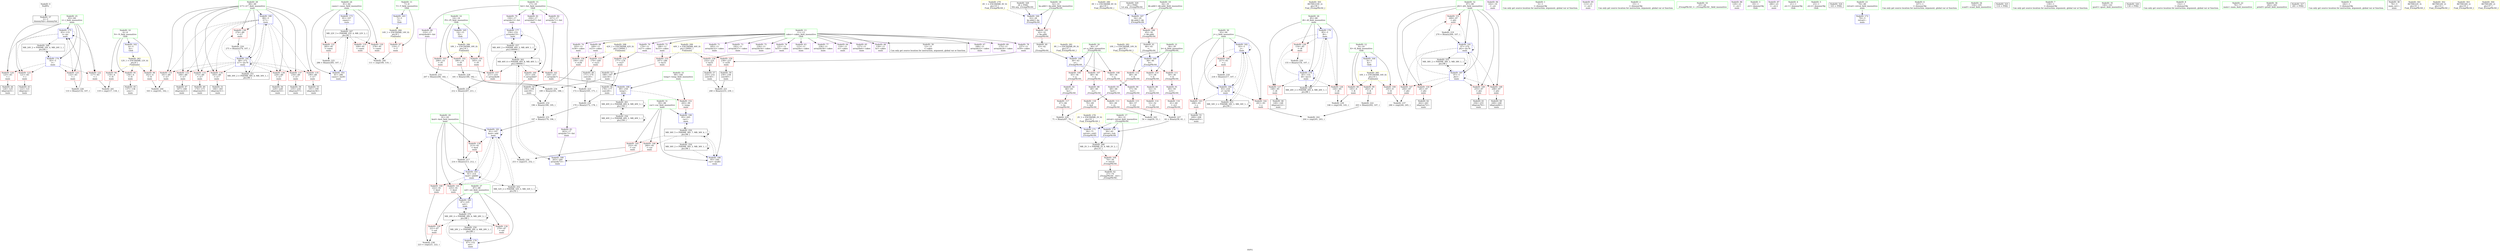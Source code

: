 digraph "SVFG" {
	label="SVFG";

	Node0x563de2355610 [shape=record,color=grey,label="{NodeID: 0\nNullPtr}"];
	Node0x563de2355610 -> Node0x563de2378dc0[style=solid];
	Node0x563de2382350 [shape=record,color=blue,label="{NodeID: 180\n89\<--5\ni17\<--\nmain\n}"];
	Node0x563de2382350 -> Node0x563de237fac0[style=dashed];
	Node0x563de2382350 -> Node0x563de237fb90[style=dashed];
	Node0x563de2382350 -> Node0x563de237fc60[style=dashed];
	Node0x563de2382350 -> Node0x563de237fd30[style=dashed];
	Node0x563de2382350 -> Node0x563de237fe00[style=dashed];
	Node0x563de2382350 -> Node0x563de237fed0[style=dashed];
	Node0x563de2382350 -> Node0x563de237ffa0[style=dashed];
	Node0x563de2382350 -> Node0x563de2380070[style=dashed];
	Node0x563de2382350 -> Node0x563de237ce30[style=dashed];
	Node0x563de2382350 -> Node0x563de2393690[style=dashed];
	Node0x563de23797e0 [shape=record,color=red,label="{NodeID: 97\n110\<--7\n\<--T\nmain\n}"];
	Node0x563de23797e0 -> Node0x563de23876b0[style=solid];
	Node0x563de23781a0 [shape=record,color=green,label="{NodeID: 14\n14\<--16\nPI\<--PI_field_insensitive\nGlob }"];
	Node0x563de23781a0 -> Node0x563de2379b20[style=solid];
	Node0x563de23781a0 -> Node0x563de2379bf0[style=solid];
	Node0x563de23781a0 -> Node0x563de2379cc0[style=solid];
	Node0x563de23781a0 -> Node0x563de23816f0[style=solid];
	Node0x563de237a340 [shape=record,color=red,label="{NodeID: 111\n59\<--38\n\<--b\n_Z3cmpPKvS0_\n}"];
	Node0x563de237a340 -> Node0x563de237ca20[style=solid];
	Node0x563de2378780 [shape=record,color=green,label="{NodeID: 28\n89\<--90\ni17\<--i17_field_insensitive\nmain\n}"];
	Node0x563de2378780 -> Node0x563de237fac0[style=solid];
	Node0x563de2378780 -> Node0x563de237fb90[style=solid];
	Node0x563de2378780 -> Node0x563de237fc60[style=solid];
	Node0x563de2378780 -> Node0x563de237fd30[style=solid];
	Node0x563de2378780 -> Node0x563de237fe00[style=solid];
	Node0x563de2378780 -> Node0x563de237fed0[style=solid];
	Node0x563de2378780 -> Node0x563de237ffa0[style=solid];
	Node0x563de2378780 -> Node0x563de2380070[style=solid];
	Node0x563de2378780 -> Node0x563de2382350[style=solid];
	Node0x563de2378780 -> Node0x563de237ce30[style=solid];
	Node0x563de237f5e0 [shape=record,color=red,label="{NodeID: 125\n132\<--83\n\<--i\nmain\n}"];
	Node0x563de237f5e0 -> Node0x563de23861b0[style=solid];
	Node0x563de2379230 [shape=record,color=black,label="{NodeID: 42\n27\<--74\n_Z3cmpPKvS0__ret\<--\n_Z3cmpPKvS0_\n}"];
	Node0x563de239ede0 [shape=record,color=yellow,style=double,label="{NodeID: 305\nRETMU(10V_2)\npts\{39 \}\nFun[_Z3cmpPKvS0_]}"];
	Node0x563de2385bb0 [shape=record,color=grey,label="{NodeID: 222\n203 = Binary(202, 107, )\n}"];
	Node0x563de2385bb0 -> Node0x563de237e000[style=solid];
	Node0x563de2380140 [shape=record,color=red,label="{NodeID: 139\n213\<--91\n\<--ksol\nmain\n}"];
	Node0x563de2380140 -> Node0x563de2385430[style=solid];
	Node0x563de237adb0 [shape=record,color=black,label="{NodeID: 56\n229\<--228\nidxprom53\<--\nmain\n}"];
	Node0x563de23870b0 [shape=record,color=grey,label="{NodeID: 236\n253 = cmp(251, 252, )\n}"];
	Node0x563de2380ca0 [shape=record,color=red,label="{NodeID: 153\n170\<--169\n\<--rs23\nmain\n}"];
	Node0x563de2380ca0 -> Node0x563de237a730[style=solid];
	Node0x563de237b910 [shape=record,color=purple,label="{NodeID: 70\n176\<--11\nrs27\<--cakes\nmain\n}"];
	Node0x563de237b910 -> Node0x563de2380d70[style=solid];
	Node0x563de2393190 [shape=record,color=black,label="{NodeID: 250\nMR_28V_2 = PHI(MR_28V_4, MR_28V_1, )\npts\{88 \}\n}"];
	Node0x563de2393190 -> Node0x563de2382280[style=dashed];
	Node0x563de23818c0 [shape=record,color=blue,label="{NodeID: 167\n34\<--29\nkb.addr\<--kb\n_Z3cmpPKvS0_\n}"];
	Node0x563de23818c0 -> Node0x563de2379f30[style=dashed];
	Node0x563de237c470 [shape=record,color=purple,label="{NodeID: 84\n102\<--19\n\<--.str\nmain\n}"];
	Node0x563de2367360 [shape=record,color=green,label="{NodeID: 1\n5\<--1\n\<--dummyObj\nCan only get source location for instruction, argument, global var or function.}"];
	Node0x563de2382420 [shape=record,color=blue,label="{NodeID: 181\n91\<--197\nksol\<--add\nmain\n}"];
	Node0x563de2382420 -> Node0x563de2380140[style=dashed];
	Node0x563de2382420 -> Node0x563de2380210[style=dashed];
	Node0x563de2382420 -> Node0x563de23802e0[style=dashed];
	Node0x563de2382420 -> Node0x563de2382420[style=dashed];
	Node0x563de2382420 -> Node0x563de23825c0[style=dashed];
	Node0x563de2382420 -> Node0x563de2393b90[style=dashed];
	Node0x563de23798b0 [shape=record,color=red,label="{NodeID: 98\n145\<--9\n\<--K\nmain\n}"];
	Node0x563de23798b0 -> Node0x563de2387530[style=solid];
	Node0x563de2378230 [shape=record,color=green,label="{NodeID: 15\n17\<--18\nlist\<--list_field_insensitive\nGlob }"];
	Node0x563de2378230 -> Node0x563de237c060[style=solid];
	Node0x563de2378230 -> Node0x563de237c130[style=solid];
	Node0x563de2378230 -> Node0x563de237c200[style=solid];
	Node0x563de2378230 -> Node0x563de237c2d0[style=solid];
	Node0x563de2378230 -> Node0x563de237c3a0[style=solid];
	Node0x563de239c190 [shape=record,color=yellow,style=double,label="{NodeID: 278\n2V_1 = ENCHI(MR_2V_0)\npts\{31 \}\nFun[_Z3cmpPKvS0_]}"];
	Node0x563de239c190 -> Node0x563de2381b30[style=dashed];
	Node0x563de239c190 -> Node0x563de2381c00[style=dashed];
	Node0x563de237a410 [shape=record,color=red,label="{NodeID: 112\n68\<--38\n\<--b\n_Z3cmpPKvS0_\n}"];
	Node0x563de237a410 -> Node0x563de237cbc0[style=solid];
	Node0x563de2378810 [shape=record,color=green,label="{NodeID: 29\n91\<--92\nksol\<--ksol_field_insensitive\nmain\n}"];
	Node0x563de2378810 -> Node0x563de2380140[style=solid];
	Node0x563de2378810 -> Node0x563de2380210[style=solid];
	Node0x563de2378810 -> Node0x563de23802e0[style=solid];
	Node0x563de2378810 -> Node0x563de2382420[style=solid];
	Node0x563de2378810 -> Node0x563de23825c0[style=solid];
	Node0x563de237f6b0 [shape=record,color=red,label="{NodeID: 126\n144\<--85\n\<--i8\nmain\n}"];
	Node0x563de237f6b0 -> Node0x563de2387530[style=solid];
	Node0x563de2379300 [shape=record,color=black,label="{NodeID: 43\n122\<--121\nidxprom\<--\nmain\n}"];
	Node0x563de2385d30 [shape=record,color=grey,label="{NodeID: 223\n172 = Binary(165, 171, )\n}"];
	Node0x563de2385d30 -> Node0x563de23867b0[style=solid];
	Node0x563de2380210 [shape=record,color=red,label="{NodeID: 140\n222\<--91\n\<--ksol\nmain\n}"];
	Node0x563de2380210 -> Node0x563de23873b0[style=solid];
	Node0x563de237ae80 [shape=record,color=black,label="{NodeID: 57\n233\<--232\nconv56\<--\nmain\n}"];
	Node0x563de237ae80 -> Node0x563de2385a30[style=solid];
	Node0x563de2387230 [shape=record,color=grey,label="{NodeID: 237\n246 = cmp(244, 245, )\n}"];
	Node0x563de2380d70 [shape=record,color=red,label="{NodeID: 154\n177\<--176\n\<--rs27\nmain\n}"];
	Node0x563de2380d70 -> Node0x563de237a8d0[style=solid];
	Node0x563de237b9e0 [shape=record,color=purple,label="{NodeID: 71\n185\<--11\narrayidx32\<--cakes\nmain\n}"];
	Node0x563de2393690 [shape=record,color=black,label="{NodeID: 251\nMR_30V_2 = PHI(MR_30V_4, MR_30V_1, )\npts\{90 \}\n}"];
	Node0x563de2393690 -> Node0x563de2382350[style=dashed];
	Node0x563de2381990 [shape=record,color=blue,label="{NodeID: 168\n36\<--43\na\<--\n_Z3cmpPKvS0_\n}"];
	Node0x563de2381990 -> Node0x563de237a000[style=dashed];
	Node0x563de2381990 -> Node0x563de237a0d0[style=dashed];
	Node0x563de2381990 -> Node0x563de237a1a0[style=dashed];
	Node0x563de237c540 [shape=record,color=purple,label="{NodeID: 85\n113\<--21\n\<--.str.1\nmain\n}"];
	Node0x563de2368f10 [shape=record,color=green,label="{NodeID: 2\n15\<--1\n\<--dummyObj\nCan only get source location for instruction, argument, global var or function.}"];
	Node0x563de23824f0 [shape=record,color=blue,label="{NodeID: 182\n93\<--5\nj\<--\nmain\n}"];
	Node0x563de23824f0 -> Node0x563de23803b0[style=dashed];
	Node0x563de23824f0 -> Node0x563de2380480[style=dashed];
	Node0x563de23824f0 -> Node0x563de2380550[style=dashed];
	Node0x563de23824f0 -> Node0x563de23824f0[style=dashed];
	Node0x563de23824f0 -> Node0x563de2382690[style=dashed];
	Node0x563de23824f0 -> Node0x563de2394090[style=dashed];
	Node0x563de2379980 [shape=record,color=red,label="{NodeID: 99\n202\<--9\n\<--K\nmain\n}"];
	Node0x563de2379980 -> Node0x563de2385bb0[style=solid];
	Node0x563de2378300 [shape=record,color=green,label="{NodeID: 16\n25\<--26\n_Z3cmpPKvS0_\<--_Z3cmpPKvS0__field_insensitive\n}"];
	Node0x563de239ccb0 [shape=record,color=yellow,style=double,label="{NodeID: 279\n4V_1 = ENCHI(MR_4V_0)\npts\{33 \}\nFun[_Z3cmpPKvS0_]}"];
	Node0x563de239ccb0 -> Node0x563de23817f0[style=dashed];
	Node0x563de237a4e0 [shape=record,color=red,label="{NodeID: 113\n50\<--49\n\<--rs\n_Z3cmpPKvS0_\n}"];
	Node0x563de237a4e0 -> Node0x563de237e180[style=solid];
	Node0x563de23788a0 [shape=record,color=green,label="{NodeID: 30\n93\<--94\nj\<--j_field_insensitive\nmain\n}"];
	Node0x563de23788a0 -> Node0x563de23803b0[style=solid];
	Node0x563de23788a0 -> Node0x563de2380480[style=solid];
	Node0x563de23788a0 -> Node0x563de2380550[style=solid];
	Node0x563de23788a0 -> Node0x563de23824f0[style=solid];
	Node0x563de23788a0 -> Node0x563de2382690[style=solid];
	Node0x563de237f780 [shape=record,color=red,label="{NodeID: 127\n148\<--85\n\<--i8\nmain\n}"];
	Node0x563de237f780 -> Node0x563de2379570[style=solid];
	Node0x563de23793d0 [shape=record,color=black,label="{NodeID: 44\n126\<--125\nidxprom5\<--\nmain\n}"];
	Node0x563de2385eb0 [shape=record,color=grey,label="{NodeID: 224\n275 = Binary(274, 107, )\n}"];
	Node0x563de2385eb0 -> Node0x563de237ce30[style=solid];
	Node0x563de23802e0 [shape=record,color=red,label="{NodeID: 141\n225\<--91\n\<--ksol\nmain\n}"];
	Node0x563de23802e0 -> Node0x563de2382760[style=solid];
	Node0x563de237af50 [shape=record,color=black,label="{NodeID: 58\n235\<--234\nidxprom57\<--\nmain\n}"];
	Node0x563de23873b0 [shape=record,color=grey,label="{NodeID: 238\n223 = cmp(221, 222, )\n}"];
	Node0x563de2380e40 [shape=record,color=red,label="{NodeID: 155\n187\<--186\n\<--hs33\nmain\n}"];
	Node0x563de2380e40 -> Node0x563de237aa70[style=solid];
	Node0x563de237bab0 [shape=record,color=purple,label="{NodeID: 72\n186\<--11\nhs33\<--cakes\nmain\n}"];
	Node0x563de237bab0 -> Node0x563de2380e40[style=solid];
	Node0x563de2393b90 [shape=record,color=black,label="{NodeID: 252\nMR_32V_2 = PHI(MR_32V_3, MR_32V_1, )\npts\{92 \}\n}"];
	Node0x563de2393b90 -> Node0x563de2382420[style=dashed];
	Node0x563de2393b90 -> Node0x563de2393b90[style=dashed];
	Node0x563de2381a60 [shape=record,color=blue,label="{NodeID: 169\n38\<--46\nb\<--\n_Z3cmpPKvS0_\n}"];
	Node0x563de2381a60 -> Node0x563de237a270[style=dashed];
	Node0x563de2381a60 -> Node0x563de237a340[style=dashed];
	Node0x563de2381a60 -> Node0x563de237a410[style=dashed];
	Node0x563de237c610 [shape=record,color=purple,label="{NodeID: 86\n129\<--21\n\<--.str.1\nmain\n}"];
	Node0x563de2355700 [shape=record,color=green,label="{NodeID: 3\n19\<--1\n.str\<--dummyObj\nGlob }"];
	Node0x563de2398590 [shape=record,color=black,label="{NodeID: 266\nMR_2V_3 = PHI(MR_2V_4, MR_2V_2, )\npts\{31 \}\n}"];
	Node0x563de2398590 -> Node0x563de2379d90[style=dashed];
	Node0x563de23825c0 [shape=record,color=blue,label="{NodeID: 183\n91\<--214\nksol\<--add48\nmain\n}"];
	Node0x563de23825c0 -> Node0x563de2380140[style=dashed];
	Node0x563de23825c0 -> Node0x563de2380210[style=dashed];
	Node0x563de23825c0 -> Node0x563de23802e0[style=dashed];
	Node0x563de23825c0 -> Node0x563de2382420[style=dashed];
	Node0x563de23825c0 -> Node0x563de23825c0[style=dashed];
	Node0x563de23825c0 -> Node0x563de2393b90[style=dashed];
	Node0x563de2379a50 [shape=record,color=red,label="{NodeID: 100\n245\<--9\n\<--K\nmain\n}"];
	Node0x563de2379a50 -> Node0x563de2387230[style=solid];
	Node0x563de2367480 [shape=record,color=green,label="{NodeID: 17\n30\<--31\nretval\<--retval_field_insensitive\n_Z3cmpPKvS0_\n}"];
	Node0x563de2367480 -> Node0x563de2379d90[style=solid];
	Node0x563de2367480 -> Node0x563de2381b30[style=solid];
	Node0x563de2367480 -> Node0x563de2381c00[style=solid];
	Node0x563de239cd90 [shape=record,color=yellow,style=double,label="{NodeID: 280\n6V_1 = ENCHI(MR_6V_0)\npts\{35 \}\nFun[_Z3cmpPKvS0_]}"];
	Node0x563de239cd90 -> Node0x563de23818c0[style=dashed];
	Node0x563de237a5b0 [shape=record,color=red,label="{NodeID: 114\n53\<--52\n\<--rs1\n_Z3cmpPKvS0_\n}"];
	Node0x563de237a5b0 -> Node0x563de237e180[style=solid];
	Node0x563de2378930 [shape=record,color=green,label="{NodeID: 31\n95\<--96\ncur\<--cur_field_insensitive\nmain\n}"];
	Node0x563de2378930 -> Node0x563de2380620[style=solid];
	Node0x563de2378930 -> Node0x563de23806f0[style=solid];
	Node0x563de2378930 -> Node0x563de2382830[style=solid];
	Node0x563de2378930 -> Node0x563de2382b70[style=solid];
	Node0x563de237f850 [shape=record,color=red,label="{NodeID: 128\n154\<--85\n\<--i8\nmain\n}"];
	Node0x563de237f850 -> Node0x563de23858b0[style=solid];
	Node0x563de23794a0 [shape=record,color=black,label="{NodeID: 45\n137\<--136\nconv\<--\nmain\n}"];
	Node0x563de2386030 [shape=record,color=grey,label="{NodeID: 225\n286 = Binary(285, 107, )\n}"];
	Node0x563de2386030 -> Node0x563de237cf00[style=solid];
	Node0x563de23803b0 [shape=record,color=red,label="{NodeID: 142\n201\<--93\n\<--j\nmain\n}"];
	Node0x563de23803b0 -> Node0x563de237e000[style=solid];
	Node0x563de237b020 [shape=record,color=black,label="{NodeID: 59\n239\<--238\nconv60\<--\nmain\n}"];
	Node0x563de237b020 -> Node0x563de2385a30[style=solid];
	Node0x563de2387530 [shape=record,color=grey,label="{NodeID: 239\n146 = cmp(144, 145, )\n}"];
	Node0x563de2380f10 [shape=record,color=red,label="{NodeID: 156\n194\<--193\n\<--rs38\nmain\n}"];
	Node0x563de2380f10 -> Node0x563de237ac10[style=solid];
	Node0x563de237bb80 [shape=record,color=purple,label="{NodeID: 73\n192\<--11\narrayidx37\<--cakes\nmain\n}"];
	Node0x563de2394090 [shape=record,color=black,label="{NodeID: 253\nMR_34V_2 = PHI(MR_34V_3, MR_34V_1, )\npts\{94 \}\n}"];
	Node0x563de2394090 -> Node0x563de23824f0[style=dashed];
	Node0x563de2394090 -> Node0x563de2394090[style=dashed];
	Node0x563de2381b30 [shape=record,color=blue,label="{NodeID: 170\n30\<--62\nretval\<--sub\n_Z3cmpPKvS0_\n}"];
	Node0x563de2381b30 -> Node0x563de2398590[style=dashed];
	Node0x563de237c6e0 [shape=record,color=purple,label="{NodeID: 87\n280\<--23\n\<--.str.2\nmain\n}"];
	Node0x563de2377e60 [shape=record,color=green,label="{NodeID: 4\n21\<--1\n.str.1\<--dummyObj\nGlob }"];
	Node0x563de2382690 [shape=record,color=blue,label="{NodeID: 184\n93\<--218\nj\<--inc50\nmain\n}"];
	Node0x563de2382690 -> Node0x563de23803b0[style=dashed];
	Node0x563de2382690 -> Node0x563de2380480[style=dashed];
	Node0x563de2382690 -> Node0x563de2380550[style=dashed];
	Node0x563de2382690 -> Node0x563de23824f0[style=dashed];
	Node0x563de2382690 -> Node0x563de2382690[style=dashed];
	Node0x563de2382690 -> Node0x563de2394090[style=dashed];
	Node0x563de2379b20 [shape=record,color=red,label="{NodeID: 101\n165\<--14\n\<--PI\nmain\n}"];
	Node0x563de2379b20 -> Node0x563de2385d30[style=solid];
	Node0x563de2367550 [shape=record,color=green,label="{NodeID: 18\n32\<--33\nka.addr\<--ka.addr_field_insensitive\n_Z3cmpPKvS0_\n}"];
	Node0x563de2367550 -> Node0x563de2379e60[style=solid];
	Node0x563de2367550 -> Node0x563de23817f0[style=solid];
	Node0x563de239ce70 [shape=record,color=yellow,style=double,label="{NodeID: 281\n8V_1 = ENCHI(MR_8V_0)\npts\{37 \}\nFun[_Z3cmpPKvS0_]}"];
	Node0x563de239ce70 -> Node0x563de2381990[style=dashed];
	Node0x563de237a680 [shape=record,color=red,label="{NodeID: 115\n58\<--57\n\<--rs2\n_Z3cmpPKvS0_\n}"];
	Node0x563de237a680 -> Node0x563de2386330[style=solid];
	Node0x563de23789c0 [shape=record,color=green,label="{NodeID: 32\n97\<--98\nj62\<--j62_field_insensitive\nmain\n}"];
	Node0x563de23789c0 -> Node0x563de23807c0[style=solid];
	Node0x563de23789c0 -> Node0x563de2380890[style=solid];
	Node0x563de23789c0 -> Node0x563de2380960[style=solid];
	Node0x563de23789c0 -> Node0x563de2380a30[style=solid];
	Node0x563de23789c0 -> Node0x563de2380b00[style=solid];
	Node0x563de23789c0 -> Node0x563de2382900[style=solid];
	Node0x563de23789c0 -> Node0x563de2382c40[style=solid];
	Node0x563de237f920 [shape=record,color=red,label="{NodeID: 129\n221\<--87\n\<--sol\nmain\n}"];
	Node0x563de237f920 -> Node0x563de23873b0[style=solid];
	Node0x563de2379570 [shape=record,color=black,label="{NodeID: 46\n149\<--148\nidxprom12\<--\nmain\n}"];
	Node0x563de23861b0 [shape=record,color=grey,label="{NodeID: 226\n133 = Binary(132, 107, )\n}"];
	Node0x563de23861b0 -> Node0x563de2381f40[style=solid];
	Node0x563de2380480 [shape=record,color=red,label="{NodeID: 143\n208\<--93\n\<--j\nmain\n}"];
	Node0x563de2380480 -> Node0x563de237ace0[style=solid];
	Node0x563de237b0f0 [shape=record,color=black,label="{NodeID: 60\n249\<--248\nidxprom66\<--\nmain\n}"];
	Node0x563de23876b0 [shape=record,color=grey,label="{NodeID: 240\n111 = cmp(109, 110, )\n}"];
	Node0x563de2380fe0 [shape=record,color=red,label="{NodeID: 157\n211\<--210\n\<--arrayidx46\nmain\n}"];
	Node0x563de2380fe0 -> Node0x563de2386f30[style=solid];
	Node0x563de237bc50 [shape=record,color=purple,label="{NodeID: 74\n193\<--11\nrs38\<--cakes\nmain\n}"];
	Node0x563de237bc50 -> Node0x563de2380f10[style=solid];
	Node0x563de2394590 [shape=record,color=black,label="{NodeID: 254\nMR_36V_2 = PHI(MR_36V_3, MR_36V_1, )\npts\{96 \}\n}"];
	Node0x563de2394590 -> Node0x563de2382830[style=dashed];
	Node0x563de2394590 -> Node0x563de2394590[style=dashed];
	Node0x563de2381c00 [shape=record,color=blue,label="{NodeID: 171\n30\<--71\nretval\<--sub5\n_Z3cmpPKvS0_\n}"];
	Node0x563de2381c00 -> Node0x563de2398590[style=dashed];
	Node0x563de237c7b0 [shape=record,color=purple,label="{NodeID: 88\n49\<--48\nrs\<--\n_Z3cmpPKvS0_\n}"];
	Node0x563de237c7b0 -> Node0x563de237a4e0[style=solid];
	Node0x563de2377ef0 [shape=record,color=green,label="{NodeID: 5\n23\<--1\n.str.2\<--dummyObj\nGlob }"];
	Node0x563de2382760 [shape=record,color=blue,label="{NodeID: 185\n87\<--225\nsol\<--\nmain\n}"];
	Node0x563de2382760 -> Node0x563de2399990[style=dashed];
	Node0x563de2379bf0 [shape=record,color=red,label="{NodeID: 102\n180\<--14\n\<--PI\nmain\n}"];
	Node0x563de2379bf0 -> Node0x563de23864b0[style=solid];
	Node0x563de2367620 [shape=record,color=green,label="{NodeID: 19\n34\<--35\nkb.addr\<--kb.addr_field_insensitive\n_Z3cmpPKvS0_\n}"];
	Node0x563de2367620 -> Node0x563de2379f30[style=solid];
	Node0x563de2367620 -> Node0x563de23818c0[style=solid];
	Node0x563de239cf50 [shape=record,color=yellow,style=double,label="{NodeID: 282\n10V_1 = ENCHI(MR_10V_0)\npts\{39 \}\nFun[_Z3cmpPKvS0_]}"];
	Node0x563de239cf50 -> Node0x563de2381a60[style=dashed];
	Node0x563de237ee90 [shape=record,color=red,label="{NodeID: 116\n61\<--60\n\<--rs3\n_Z3cmpPKvS0_\n}"];
	Node0x563de237ee90 -> Node0x563de2386330[style=solid];
	Node0x563de2378a50 [shape=record,color=green,label="{NodeID: 33\n99\<--100\ntemp\<--temp_field_insensitive\nmain\n}"];
	Node0x563de2378a50 -> Node0x563de2380bd0[style=solid];
	Node0x563de2378a50 -> Node0x563de23829d0[style=solid];
	Node0x563de237f9f0 [shape=record,color=red,label="{NodeID: 130\n279\<--87\n\<--sol\nmain\n}"];
	Node0x563de2379640 [shape=record,color=black,label="{NodeID: 47\n167\<--166\nidxprom21\<--\nmain\n}"];
	Node0x563de2386330 [shape=record,color=grey,label="{NodeID: 227\n62 = Binary(58, 61, )\n}"];
	Node0x563de2386330 -> Node0x563de2381b30[style=solid];
	Node0x563de2380550 [shape=record,color=red,label="{NodeID: 144\n217\<--93\n\<--j\nmain\n}"];
	Node0x563de2380550 -> Node0x563de23855b0[style=solid];
	Node0x563de237b1c0 [shape=record,color=black,label="{NodeID: 61\n256\<--255\nidxprom70\<--\nmain\n}"];
	Node0x563de23ad050 [shape=record,color=black,label="{NodeID: 324\n103 = PHI()\n}"];
	Node0x563de237de80 [shape=record,color=grey,label="{NodeID: 241\n119 = cmp(117, 118, )\n}"];
	Node0x563de23810b0 [shape=record,color=red,label="{NodeID: 158\n232\<--231\n\<--hs55\nmain\n}"];
	Node0x563de23810b0 -> Node0x563de237ae80[style=solid];
	Node0x563de237bd20 [shape=record,color=purple,label="{NodeID: 75\n230\<--11\narrayidx54\<--cakes\nmain\n}"];
	Node0x563de2394a90 [shape=record,color=black,label="{NodeID: 255\nMR_38V_2 = PHI(MR_38V_3, MR_38V_1, )\npts\{98 \}\n}"];
	Node0x563de2394a90 -> Node0x563de2382900[style=dashed];
	Node0x563de2394a90 -> Node0x563de2394a90[style=dashed];
	Node0x563de2381cd0 [shape=record,color=blue,label="{NodeID: 172\n79\<--5\nretval\<--\nmain\n}"];
	Node0x563de237c880 [shape=record,color=purple,label="{NodeID: 89\n52\<--51\nrs1\<--\n_Z3cmpPKvS0_\n}"];
	Node0x563de237c880 -> Node0x563de237a5b0[style=solid];
	Node0x563de2368860 [shape=record,color=green,label="{NodeID: 6\n107\<--1\n\<--dummyObj\nCan only get source location for instruction, argument, global var or function.}"];
	Node0x563de2382830 [shape=record,color=blue,label="{NodeID: 186\n95\<--240\ncur\<--mul61\nmain\n}"];
	Node0x563de2382830 -> Node0x563de2395e90[style=dashed];
	Node0x563de2379cc0 [shape=record,color=red,label="{NodeID: 103\n206\<--14\n\<--PI\nmain\n}"];
	Node0x563de2379cc0 -> Node0x563de2386c30[style=solid];
	Node0x563de23694a0 [shape=record,color=green,label="{NodeID: 20\n36\<--37\na\<--a_field_insensitive\n_Z3cmpPKvS0_\n}"];
	Node0x563de23694a0 -> Node0x563de237a000[style=solid];
	Node0x563de23694a0 -> Node0x563de237a0d0[style=solid];
	Node0x563de23694a0 -> Node0x563de237a1a0[style=solid];
	Node0x563de23694a0 -> Node0x563de2381990[style=solid];
	Node0x563de239d030 [shape=record,color=yellow,style=double,label="{NodeID: 283\n12V_1 = ENCHI(MR_12V_0)\npts\{6 \}\nFun[main]}"];
	Node0x563de239d030 -> Node0x563de237cc90[style=dashed];
	Node0x563de239d030 -> Node0x563de237cd60[style=dashed];
	Node0x563de239d030 -> Node0x563de2379710[style=dashed];
	Node0x563de237ef60 [shape=record,color=red,label="{NodeID: 117\n67\<--66\n\<--hs\n_Z3cmpPKvS0_\n}"];
	Node0x563de237ef60 -> Node0x563de2386630[style=solid];
	Node0x563de2378b20 [shape=record,color=green,label="{NodeID: 34\n104\<--105\nscanf\<--scanf_field_insensitive\n}"];
	Node0x563de237fac0 [shape=record,color=red,label="{NodeID: 131\n161\<--89\n\<--i17\nmain\n}"];
	Node0x563de237fac0 -> Node0x563de237e300[style=solid];
	Node0x563de237a730 [shape=record,color=black,label="{NodeID: 48\n171\<--170\nconv24\<--\nmain\n}"];
	Node0x563de237a730 -> Node0x563de2385d30[style=solid];
	Node0x563de23864b0 [shape=record,color=grey,label="{NodeID: 228\n181 = Binary(180, 182, )\n}"];
	Node0x563de23864b0 -> Node0x563de2386db0[style=solid];
	Node0x563de2380620 [shape=record,color=red,label="{NodeID: 145\n252\<--95\n\<--cur\nmain\n}"];
	Node0x563de2380620 -> Node0x563de23870b0[style=solid];
	Node0x563de237b290 [shape=record,color=black,label="{NodeID: 62\n262\<--261\nidxprom72\<--\nmain\n}"];
	Node0x563de23ad5d0 [shape=record,color=black,label="{NodeID: 325\n114 = PHI()\n}"];
	Node0x563de237e000 [shape=record,color=grey,label="{NodeID: 242\n204 = cmp(201, 203, )\n}"];
	Node0x563de2381180 [shape=record,color=red,label="{NodeID: 159\n238\<--237\n\<--rs59\nmain\n}"];
	Node0x563de2381180 -> Node0x563de237b020[style=solid];
	Node0x563de237bdf0 [shape=record,color=purple,label="{NodeID: 76\n231\<--11\nhs55\<--cakes\nmain\n}"];
	Node0x563de237bdf0 -> Node0x563de23810b0[style=solid];
	Node0x563de2394f90 [shape=record,color=black,label="{NodeID: 256\nMR_40V_2 = PHI(MR_40V_3, MR_40V_1, )\npts\{100 \}\n}"];
	Node0x563de2394f90 -> Node0x563de2394f90[style=dashed];
	Node0x563de2394f90 -> Node0x563de2396890[style=dashed];
	Node0x563de2381da0 [shape=record,color=blue,label="{NodeID: 173\n81\<--107\ncases\<--\nmain\n}"];
	Node0x563de2381da0 -> Node0x563de2392290[style=dashed];
	Node0x563de237c950 [shape=record,color=purple,label="{NodeID: 90\n57\<--56\nrs2\<--\n_Z3cmpPKvS0_\n}"];
	Node0x563de237c950 -> Node0x563de237a680[style=solid];
	Node0x563de23688f0 [shape=record,color=green,label="{NodeID: 7\n139\<--1\n\<--dummyObj\nCan only get source location for instruction, argument, global var or function.}"];
	Node0x563de2399990 [shape=record,color=black,label="{NodeID: 270\nMR_28V_4 = PHI(MR_28V_6, MR_28V_3, )\npts\{88 \}\n}"];
	Node0x563de2399990 -> Node0x563de237f920[style=dashed];
	Node0x563de2399990 -> Node0x563de237f9f0[style=dashed];
	Node0x563de2399990 -> Node0x563de2382760[style=dashed];
	Node0x563de2399990 -> Node0x563de2393190[style=dashed];
	Node0x563de2399990 -> Node0x563de2399990[style=dashed];
	Node0x563de2382900 [shape=record,color=blue,label="{NodeID: 187\n97\<--5\nj62\<--\nmain\n}"];
	Node0x563de2382900 -> Node0x563de23807c0[style=dashed];
	Node0x563de2382900 -> Node0x563de2380890[style=dashed];
	Node0x563de2382900 -> Node0x563de2380960[style=dashed];
	Node0x563de2382900 -> Node0x563de2380a30[style=dashed];
	Node0x563de2382900 -> Node0x563de2380b00[style=dashed];
	Node0x563de2382900 -> Node0x563de2382900[style=dashed];
	Node0x563de2382900 -> Node0x563de2382c40[style=dashed];
	Node0x563de2382900 -> Node0x563de2394a90[style=dashed];
	Node0x563de2379d90 [shape=record,color=red,label="{NodeID: 104\n74\<--30\n\<--retval\n_Z3cmpPKvS0_\n}"];
	Node0x563de2379d90 -> Node0x563de2379230[style=solid];
	Node0x563de2369570 [shape=record,color=green,label="{NodeID: 21\n38\<--39\nb\<--b_field_insensitive\n_Z3cmpPKvS0_\n}"];
	Node0x563de2369570 -> Node0x563de237a270[style=solid];
	Node0x563de2369570 -> Node0x563de237a340[style=solid];
	Node0x563de2369570 -> Node0x563de237a410[style=solid];
	Node0x563de2369570 -> Node0x563de2381a60[style=solid];
	Node0x563de239d140 [shape=record,color=yellow,style=double,label="{NodeID: 284\n14V_1 = ENCHI(MR_14V_0)\npts\{8 \}\nFun[main]}"];
	Node0x563de239d140 -> Node0x563de23797e0[style=dashed];
	Node0x563de237f030 [shape=record,color=red,label="{NodeID: 118\n70\<--69\n\<--hs4\n_Z3cmpPKvS0_\n}"];
	Node0x563de237f030 -> Node0x563de2386630[style=solid];
	Node0x563de2378bf0 [shape=record,color=green,label="{NodeID: 35\n140\<--141\nqsort\<--qsort_field_insensitive\n}"];
	Node0x563de239dd80 [shape=record,color=yellow,style=double,label="{NodeID: 298\n42V_1 = ENCHI(MR_42V_0)\npts\{130000 \}\nFun[main]}"];
	Node0x563de239dd80 -> Node0x563de2380ca0[style=dashed];
	Node0x563de239dd80 -> Node0x563de2380d70[style=dashed];
	Node0x563de239dd80 -> Node0x563de2380f10[style=dashed];
	Node0x563de239dd80 -> Node0x563de2381180[style=dashed];
	Node0x563de237fb90 [shape=record,color=red,label="{NodeID: 132\n166\<--89\n\<--i17\nmain\n}"];
	Node0x563de237fb90 -> Node0x563de2379640[style=solid];
	Node0x563de237a800 [shape=record,color=black,label="{NodeID: 49\n174\<--173\nidxprom25\<--\nmain\n}"];
	Node0x563de2386630 [shape=record,color=grey,label="{NodeID: 229\n71 = Binary(67, 70, )\n}"];
	Node0x563de2386630 -> Node0x563de2381c00[style=solid];
	Node0x563de23806f0 [shape=record,color=red,label="{NodeID: 146\n260\<--95\n\<--cur\nmain\n}"];
	Node0x563de23806f0 -> Node0x563de2382aa0[style=solid];
	Node0x563de237b360 [shape=record,color=purple,label="{NodeID: 63\n123\<--11\narrayidx\<--cakes\nmain\n}"];
	Node0x563de23ad6d0 [shape=record,color=black,label="{NodeID: 326\n130 = PHI()\n}"];
	Node0x563de237e180 [shape=record,color=grey,label="{NodeID: 243\n54 = cmp(50, 53, )\n}"];
	Node0x563de2381250 [shape=record,color=red,label="{NodeID: 160\n251\<--250\n\<--arrayidx67\nmain\n}"];
	Node0x563de2381250 -> Node0x563de23870b0[style=solid];
	Node0x563de237bec0 [shape=record,color=purple,label="{NodeID: 77\n236\<--11\narrayidx58\<--cakes\nmain\n}"];
	Node0x563de2395490 [shape=record,color=black,label="{NodeID: 257\nMR_46V_2 = PHI(MR_46V_5, MR_46V_1, )\npts\{180000 \}\n}"];
	Node0x563de2395490 -> Node0x563de2380fe0[style=dashed];
	Node0x563de2395490 -> Node0x563de23820e0[style=dashed];
	Node0x563de2395490 -> Node0x563de2395490[style=dashed];
	Node0x563de2395490 -> Node0x563de2396d90[style=dashed];
	Node0x563de2381e70 [shape=record,color=blue,label="{NodeID: 174\n83\<--5\ni\<--\nmain\n}"];
	Node0x563de2381e70 -> Node0x563de237f370[style=dashed];
	Node0x563de2381e70 -> Node0x563de237f440[style=dashed];
	Node0x563de2381e70 -> Node0x563de237f510[style=dashed];
	Node0x563de2381e70 -> Node0x563de237f5e0[style=dashed];
	Node0x563de2381e70 -> Node0x563de2381f40[style=dashed];
	Node0x563de2381e70 -> Node0x563de2392790[style=dashed];
	Node0x563de237ca20 [shape=record,color=purple,label="{NodeID: 91\n60\<--59\nrs3\<--\n_Z3cmpPKvS0_\n}"];
	Node0x563de237ca20 -> Node0x563de237ee90[style=solid];
	Node0x563de2355480 [shape=record,color=green,label="{NodeID: 8\n152\<--1\n\<--dummyObj\nCan only get source location for instruction, argument, global var or function.}"];
	Node0x563de23829d0 [shape=record,color=blue,label="{NodeID: 188\n99\<--258\ntemp\<--\nmain\n}"];
	Node0x563de23829d0 -> Node0x563de2380bd0[style=dashed];
	Node0x563de23829d0 -> Node0x563de2396890[style=dashed];
	Node0x563de2379e60 [shape=record,color=red,label="{NodeID: 105\n42\<--32\n\<--ka.addr\n_Z3cmpPKvS0_\n}"];
	Node0x563de2379e60 -> Node0x563de2379090[style=solid];
	Node0x563de2369640 [shape=record,color=green,label="{NodeID: 22\n76\<--77\nmain\<--main_field_insensitive\n}"];
	Node0x563de239d220 [shape=record,color=yellow,style=double,label="{NodeID: 285\n16V_1 = ENCHI(MR_16V_0)\npts\{10 \}\nFun[main]}"];
	Node0x563de239d220 -> Node0x563de23798b0[style=dashed];
	Node0x563de239d220 -> Node0x563de2379980[style=dashed];
	Node0x563de239d220 -> Node0x563de2379a50[style=dashed];
	Node0x563de237f100 [shape=record,color=red,label="{NodeID: 119\n109\<--81\n\<--cases\nmain\n}"];
	Node0x563de237f100 -> Node0x563de23876b0[style=solid];
	Node0x563de2378cc0 [shape=record,color=green,label="{NodeID: 36\n282\<--283\nprintf\<--printf_field_insensitive\n}"];
	Node0x563de239de60 [shape=record,color=yellow,style=double,label="{NodeID: 299\n44V_1 = ENCHI(MR_44V_0)\npts\{130001 \}\nFun[main]}"];
	Node0x563de239de60 -> Node0x563de2380e40[style=dashed];
	Node0x563de239de60 -> Node0x563de23810b0[style=dashed];
	Node0x563de237fc60 [shape=record,color=red,label="{NodeID: 133\n173\<--89\n\<--i17\nmain\n}"];
	Node0x563de237fc60 -> Node0x563de237a800[style=solid];
	Node0x563de237a8d0 [shape=record,color=black,label="{NodeID: 50\n178\<--177\nconv28\<--\nmain\n}"];
	Node0x563de237a8d0 -> Node0x563de23867b0[style=solid];
	Node0x563de23867b0 [shape=record,color=grey,label="{NodeID: 230\n179 = Binary(172, 178, )\n}"];
	Node0x563de23867b0 -> Node0x563de2386930[style=solid];
	Node0x563de23807c0 [shape=record,color=red,label="{NodeID: 147\n244\<--97\n\<--j62\nmain\n}"];
	Node0x563de23807c0 -> Node0x563de2387230[style=solid];
	Node0x563de237b430 [shape=record,color=purple,label="{NodeID: 64\n124\<--11\nrs\<--cakes\nmain\n}"];
	Node0x563de23ad7d0 [shape=record,color=black,label="{NodeID: 327\n281 = PHI()\n}"];
	Node0x563de237e300 [shape=record,color=grey,label="{NodeID: 244\n163 = cmp(161, 162, )\n}"];
	Node0x563de2381320 [shape=record,color=red,label="{NodeID: 161\n258\<--257\n\<--arrayidx71\nmain\n}"];
	Node0x563de2381320 -> Node0x563de23829d0[style=solid];
	Node0x563de237bf90 [shape=record,color=purple,label="{NodeID: 78\n237\<--11\nrs59\<--cakes\nmain\n}"];
	Node0x563de237bf90 -> Node0x563de2381180[style=solid];
	Node0x563de2381f40 [shape=record,color=blue,label="{NodeID: 175\n83\<--133\ni\<--inc\nmain\n}"];
	Node0x563de2381f40 -> Node0x563de237f370[style=dashed];
	Node0x563de2381f40 -> Node0x563de237f440[style=dashed];
	Node0x563de2381f40 -> Node0x563de237f510[style=dashed];
	Node0x563de2381f40 -> Node0x563de237f5e0[style=dashed];
	Node0x563de2381f40 -> Node0x563de2381f40[style=dashed];
	Node0x563de2381f40 -> Node0x563de2392790[style=dashed];
	Node0x563de237caf0 [shape=record,color=purple,label="{NodeID: 92\n66\<--65\nhs\<--\n_Z3cmpPKvS0_\n}"];
	Node0x563de237caf0 -> Node0x563de237ef60[style=solid];
	Node0x563de2355510 [shape=record,color=green,label="{NodeID: 9\n182\<--1\n\<--dummyObj\nCan only get source location for instruction, argument, global var or function.}"];
	Node0x563de2382aa0 [shape=record,color=blue,label="{NodeID: 189\n263\<--260\narrayidx73\<--\nmain\n}"];
	Node0x563de2382aa0 -> Node0x563de2396d90[style=dashed];
	Node0x563de2379f30 [shape=record,color=red,label="{NodeID: 106\n45\<--34\n\<--kb.addr\n_Z3cmpPKvS0_\n}"];
	Node0x563de2379f30 -> Node0x563de2379160[style=solid];
	Node0x563de2369710 [shape=record,color=green,label="{NodeID: 23\n79\<--80\nretval\<--retval_field_insensitive\nmain\n}"];
	Node0x563de2369710 -> Node0x563de2381cd0[style=solid];
	Node0x563de239d300 [shape=record,color=yellow,style=double,label="{NodeID: 286\n18V_1 = ENCHI(MR_18V_0)\npts\{16 \}\nFun[main]}"];
	Node0x563de239d300 -> Node0x563de2379b20[style=dashed];
	Node0x563de239d300 -> Node0x563de2379bf0[style=dashed];
	Node0x563de239d300 -> Node0x563de2379cc0[style=dashed];
	Node0x563de237f1d0 [shape=record,color=red,label="{NodeID: 120\n278\<--81\n\<--cases\nmain\n}"];
	Node0x563de2378dc0 [shape=record,color=black,label="{NodeID: 37\n2\<--3\ndummyVal\<--dummyVal\n}"];
	Node0x563de2385430 [shape=record,color=grey,label="{NodeID: 217\n214 = Binary(213, 212, )\n}"];
	Node0x563de2385430 -> Node0x563de23825c0[style=solid];
	Node0x563de237fd30 [shape=record,color=red,label="{NodeID: 134\n183\<--89\n\<--i17\nmain\n}"];
	Node0x563de237fd30 -> Node0x563de237a9a0[style=solid];
	Node0x563de237a9a0 [shape=record,color=black,label="{NodeID: 51\n184\<--183\nidxprom31\<--\nmain\n}"];
	Node0x563de2386930 [shape=record,color=grey,label="{NodeID: 231\n197 = Binary(179, 196, )\n}"];
	Node0x563de2386930 -> Node0x563de2382420[style=solid];
	Node0x563de2380890 [shape=record,color=red,label="{NodeID: 148\n248\<--97\n\<--j62\nmain\n}"];
	Node0x563de2380890 -> Node0x563de237b0f0[style=solid];
	Node0x563de237b500 [shape=record,color=purple,label="{NodeID: 65\n127\<--11\narrayidx6\<--cakes\nmain\n}"];
	Node0x563de23ad8d0 [shape=record,color=black,label="{NodeID: 328\n28 = PHI()\n0th arg _Z3cmpPKvS0_ }"];
	Node0x563de23ad8d0 -> Node0x563de23817f0[style=solid];
	Node0x563de23813f0 [shape=record,color=blue,label="{NodeID: 162\n4\<--5\nN\<--\nGlob }"];
	Node0x563de23813f0 -> Node0x563de239d030[style=dashed];
	Node0x563de237c060 [shape=record,color=purple,label="{NodeID: 79\n150\<--17\narrayidx13\<--list\nmain\n}"];
	Node0x563de237c060 -> Node0x563de23820e0[style=solid];
	Node0x563de2395e90 [shape=record,color=black,label="{NodeID: 259\nMR_36V_5 = PHI(MR_36V_7, MR_36V_4, )\npts\{96 \}\n}"];
	Node0x563de2395e90 -> Node0x563de2380620[style=dashed];
	Node0x563de2395e90 -> Node0x563de23806f0[style=dashed];
	Node0x563de2395e90 -> Node0x563de2382830[style=dashed];
	Node0x563de2395e90 -> Node0x563de2382b70[style=dashed];
	Node0x563de2395e90 -> Node0x563de2394590[style=dashed];
	Node0x563de2395e90 -> Node0x563de2395e90[style=dashed];
	Node0x563de2382010 [shape=record,color=blue,label="{NodeID: 176\n85\<--5\ni8\<--\nmain\n}"];
	Node0x563de2382010 -> Node0x563de237f6b0[style=dashed];
	Node0x563de2382010 -> Node0x563de237f780[style=dashed];
	Node0x563de2382010 -> Node0x563de237f850[style=dashed];
	Node0x563de2382010 -> Node0x563de23821b0[style=dashed];
	Node0x563de2382010 -> Node0x563de2392c90[style=dashed];
	Node0x563de237cbc0 [shape=record,color=purple,label="{NodeID: 93\n69\<--68\nhs4\<--\n_Z3cmpPKvS0_\n}"];
	Node0x563de237cbc0 -> Node0x563de237f030[style=solid];
	Node0x563de23697d0 [shape=record,color=green,label="{NodeID: 10\n4\<--6\nN\<--N_field_insensitive\nGlob }"];
	Node0x563de23697d0 -> Node0x563de237cc90[style=solid];
	Node0x563de23697d0 -> Node0x563de237cd60[style=solid];
	Node0x563de23697d0 -> Node0x563de2379710[style=solid];
	Node0x563de23697d0 -> Node0x563de23813f0[style=solid];
	Node0x563de2382b70 [shape=record,color=blue,label="{NodeID: 190\n95\<--265\ncur\<--\nmain\n}"];
	Node0x563de2382b70 -> Node0x563de2395e90[style=dashed];
	Node0x563de237a000 [shape=record,color=red,label="{NodeID: 107\n48\<--36\n\<--a\n_Z3cmpPKvS0_\n}"];
	Node0x563de237a000 -> Node0x563de237c7b0[style=solid];
	Node0x563de2366fc0 [shape=record,color=green,label="{NodeID: 24\n81\<--82\ncases\<--cases_field_insensitive\nmain\n}"];
	Node0x563de2366fc0 -> Node0x563de237f100[style=solid];
	Node0x563de2366fc0 -> Node0x563de237f1d0[style=solid];
	Node0x563de2366fc0 -> Node0x563de237f2a0[style=solid];
	Node0x563de2366fc0 -> Node0x563de2381da0[style=solid];
	Node0x563de2366fc0 -> Node0x563de237cf00[style=solid];
	Node0x563de237f2a0 [shape=record,color=red,label="{NodeID: 121\n285\<--81\n\<--cases\nmain\n}"];
	Node0x563de237f2a0 -> Node0x563de2386030[style=solid];
	Node0x563de2378ec0 [shape=record,color=black,label="{NodeID: 38\n78\<--5\nmain_ret\<--\nmain\n}"];
	Node0x563de239e020 [shape=record,color=yellow,style=double,label="{NodeID: 301\nRETMU(2V_3)\npts\{31 \}\nFun[_Z3cmpPKvS0_]}"];
	Node0x563de23855b0 [shape=record,color=grey,label="{NodeID: 218\n218 = Binary(217, 107, )\n}"];
	Node0x563de23855b0 -> Node0x563de2382690[style=solid];
	Node0x563de237fe00 [shape=record,color=red,label="{NodeID: 135\n190\<--89\n\<--i17\nmain\n}"];
	Node0x563de237fe00 -> Node0x563de237ab40[style=solid];
	Node0x563de237aa70 [shape=record,color=black,label="{NodeID: 52\n188\<--187\nconv34\<--\nmain\n}"];
	Node0x563de237aa70 -> Node0x563de2386db0[style=solid];
	Node0x563de2386ab0 [shape=record,color=grey,label="{NodeID: 232\n196 = Binary(189, 195, )\n}"];
	Node0x563de2386ab0 -> Node0x563de2386930[style=solid];
	Node0x563de2380960 [shape=record,color=red,label="{NodeID: 149\n255\<--97\n\<--j62\nmain\n}"];
	Node0x563de2380960 -> Node0x563de237b1c0[style=solid];
	Node0x563de237b5d0 [shape=record,color=purple,label="{NodeID: 66\n128\<--11\nhs\<--cakes\nmain\n}"];
	Node0x563de23ada30 [shape=record,color=black,label="{NodeID: 329\n29 = PHI()\n1st arg _Z3cmpPKvS0_ }"];
	Node0x563de23ada30 -> Node0x563de23818c0[style=solid];
	Node0x563de23814f0 [shape=record,color=blue,label="{NodeID: 163\n7\<--5\nT\<--\nGlob }"];
	Node0x563de23814f0 -> Node0x563de239d140[style=dashed];
	Node0x563de237c130 [shape=record,color=purple,label="{NodeID: 80\n210\<--17\narrayidx46\<--list\nmain\n}"];
	Node0x563de237c130 -> Node0x563de2380fe0[style=solid];
	Node0x563de23820e0 [shape=record,color=blue,label="{NodeID: 177\n150\<--152\narrayidx13\<--\nmain\n}"];
	Node0x563de23820e0 -> Node0x563de2380fe0[style=dashed];
	Node0x563de23820e0 -> Node0x563de23820e0[style=dashed];
	Node0x563de23820e0 -> Node0x563de2395490[style=dashed];
	Node0x563de23820e0 -> Node0x563de2396d90[style=dashed];
	Node0x563de237cc90 [shape=record,color=red,label="{NodeID: 94\n118\<--4\n\<--N\nmain\n}"];
	Node0x563de237cc90 -> Node0x563de237de80[style=solid];
	Node0x563de23698a0 [shape=record,color=green,label="{NodeID: 11\n7\<--8\nT\<--T_field_insensitive\nGlob }"];
	Node0x563de23698a0 -> Node0x563de23797e0[style=solid];
	Node0x563de23698a0 -> Node0x563de23814f0[style=solid];
	Node0x563de2382c40 [shape=record,color=blue,label="{NodeID: 191\n97\<--270\nj62\<--inc76\nmain\n}"];
	Node0x563de2382c40 -> Node0x563de23807c0[style=dashed];
	Node0x563de2382c40 -> Node0x563de2380890[style=dashed];
	Node0x563de2382c40 -> Node0x563de2380960[style=dashed];
	Node0x563de2382c40 -> Node0x563de2380a30[style=dashed];
	Node0x563de2382c40 -> Node0x563de2380b00[style=dashed];
	Node0x563de2382c40 -> Node0x563de2382900[style=dashed];
	Node0x563de2382c40 -> Node0x563de2382c40[style=dashed];
	Node0x563de2382c40 -> Node0x563de2394a90[style=dashed];
	Node0x563de237a0d0 [shape=record,color=red,label="{NodeID: 108\n56\<--36\n\<--a\n_Z3cmpPKvS0_\n}"];
	Node0x563de237a0d0 -> Node0x563de237c950[style=solid];
	Node0x563de2367090 [shape=record,color=green,label="{NodeID: 25\n83\<--84\ni\<--i_field_insensitive\nmain\n}"];
	Node0x563de2367090 -> Node0x563de237f370[style=solid];
	Node0x563de2367090 -> Node0x563de237f440[style=solid];
	Node0x563de2367090 -> Node0x563de237f510[style=solid];
	Node0x563de2367090 -> Node0x563de237f5e0[style=solid];
	Node0x563de2367090 -> Node0x563de2381e70[style=solid];
	Node0x563de2367090 -> Node0x563de2381f40[style=solid];
	Node0x563de237f370 [shape=record,color=red,label="{NodeID: 122\n117\<--83\n\<--i\nmain\n}"];
	Node0x563de237f370 -> Node0x563de237de80[style=solid];
	Node0x563de2378f90 [shape=record,color=black,label="{NodeID: 39\n12\<--11\n\<--cakes\nCan only get source location for instruction, argument, global var or function.}"];
	Node0x563de239eb40 [shape=record,color=yellow,style=double,label="{NodeID: 302\nRETMU(4V_2)\npts\{33 \}\nFun[_Z3cmpPKvS0_]}"];
	Node0x563de2385730 [shape=record,color=grey,label="{NodeID: 219\n270 = Binary(269, 107, )\n}"];
	Node0x563de2385730 -> Node0x563de2382c40[style=solid];
	Node0x563de237fed0 [shape=record,color=red,label="{NodeID: 136\n228\<--89\n\<--i17\nmain\n}"];
	Node0x563de237fed0 -> Node0x563de237adb0[style=solid];
	Node0x563de237ab40 [shape=record,color=black,label="{NodeID: 53\n191\<--190\nidxprom36\<--\nmain\n}"];
	Node0x563de2386c30 [shape=record,color=grey,label="{NodeID: 233\n207 = Binary(206, 182, )\n}"];
	Node0x563de2386c30 -> Node0x563de2386f30[style=solid];
	Node0x563de2380a30 [shape=record,color=red,label="{NodeID: 150\n261\<--97\n\<--j62\nmain\n}"];
	Node0x563de2380a30 -> Node0x563de237b290[style=solid];
	Node0x563de237b6a0 [shape=record,color=purple,label="{NodeID: 67\n168\<--11\narrayidx22\<--cakes\nmain\n}"];
	Node0x563de2392290 [shape=record,color=black,label="{NodeID: 247\nMR_22V_3 = PHI(MR_22V_4, MR_22V_2, )\npts\{82 \}\n}"];
	Node0x563de2392290 -> Node0x563de237f100[style=dashed];
	Node0x563de2392290 -> Node0x563de237f1d0[style=dashed];
	Node0x563de2392290 -> Node0x563de237f2a0[style=dashed];
	Node0x563de2392290 -> Node0x563de237cf00[style=dashed];
	Node0x563de23815f0 [shape=record,color=blue,label="{NodeID: 164\n9\<--5\nK\<--\nGlob }"];
	Node0x563de23815f0 -> Node0x563de239d220[style=dashed];
	Node0x563de237c200 [shape=record,color=purple,label="{NodeID: 81\n250\<--17\narrayidx67\<--list\nmain\n}"];
	Node0x563de237c200 -> Node0x563de2381250[style=solid];
	Node0x563de2396890 [shape=record,color=black,label="{NodeID: 261\nMR_40V_4 = PHI(MR_40V_6, MR_40V_3, )\npts\{100 \}\n}"];
	Node0x563de2396890 -> Node0x563de23829d0[style=dashed];
	Node0x563de2396890 -> Node0x563de2394f90[style=dashed];
	Node0x563de2396890 -> Node0x563de2396890[style=dashed];
	Node0x563de23821b0 [shape=record,color=blue,label="{NodeID: 178\n85\<--155\ni8\<--inc15\nmain\n}"];
	Node0x563de23821b0 -> Node0x563de237f6b0[style=dashed];
	Node0x563de23821b0 -> Node0x563de237f780[style=dashed];
	Node0x563de23821b0 -> Node0x563de237f850[style=dashed];
	Node0x563de23821b0 -> Node0x563de23821b0[style=dashed];
	Node0x563de23821b0 -> Node0x563de2392c90[style=dashed];
	Node0x563de237cd60 [shape=record,color=red,label="{NodeID: 95\n136\<--4\n\<--N\nmain\n}"];
	Node0x563de237cd60 -> Node0x563de23794a0[style=solid];
	Node0x563de23685c0 [shape=record,color=green,label="{NodeID: 12\n9\<--10\nK\<--K_field_insensitive\nGlob }"];
	Node0x563de23685c0 -> Node0x563de23798b0[style=solid];
	Node0x563de23685c0 -> Node0x563de2379980[style=solid];
	Node0x563de23685c0 -> Node0x563de2379a50[style=solid];
	Node0x563de23685c0 -> Node0x563de23815f0[style=solid];
	Node0x563de237ce30 [shape=record,color=blue,label="{NodeID: 192\n89\<--275\ni17\<--inc79\nmain\n}"];
	Node0x563de237ce30 -> Node0x563de237fac0[style=dashed];
	Node0x563de237ce30 -> Node0x563de237fb90[style=dashed];
	Node0x563de237ce30 -> Node0x563de237fc60[style=dashed];
	Node0x563de237ce30 -> Node0x563de237fd30[style=dashed];
	Node0x563de237ce30 -> Node0x563de237fe00[style=dashed];
	Node0x563de237ce30 -> Node0x563de237fed0[style=dashed];
	Node0x563de237ce30 -> Node0x563de237ffa0[style=dashed];
	Node0x563de237ce30 -> Node0x563de2380070[style=dashed];
	Node0x563de237ce30 -> Node0x563de237ce30[style=dashed];
	Node0x563de237ce30 -> Node0x563de2393690[style=dashed];
	Node0x563de237a1a0 [shape=record,color=red,label="{NodeID: 109\n65\<--36\n\<--a\n_Z3cmpPKvS0_\n}"];
	Node0x563de237a1a0 -> Node0x563de237caf0[style=solid];
	Node0x563de2367160 [shape=record,color=green,label="{NodeID: 26\n85\<--86\ni8\<--i8_field_insensitive\nmain\n}"];
	Node0x563de2367160 -> Node0x563de237f6b0[style=solid];
	Node0x563de2367160 -> Node0x563de237f780[style=solid];
	Node0x563de2367160 -> Node0x563de237f850[style=solid];
	Node0x563de2367160 -> Node0x563de2382010[style=solid];
	Node0x563de2367160 -> Node0x563de23821b0[style=solid];
	Node0x563de237f440 [shape=record,color=red,label="{NodeID: 123\n121\<--83\n\<--i\nmain\n}"];
	Node0x563de237f440 -> Node0x563de2379300[style=solid];
	Node0x563de2379090 [shape=record,color=black,label="{NodeID: 40\n43\<--42\n\<--\n_Z3cmpPKvS0_\n}"];
	Node0x563de2379090 -> Node0x563de2381990[style=solid];
	Node0x563de239ec20 [shape=record,color=yellow,style=double,label="{NodeID: 303\nRETMU(6V_2)\npts\{35 \}\nFun[_Z3cmpPKvS0_]}"];
	Node0x563de23858b0 [shape=record,color=grey,label="{NodeID: 220\n155 = Binary(154, 107, )\n}"];
	Node0x563de23858b0 -> Node0x563de23821b0[style=solid];
	Node0x563de237ffa0 [shape=record,color=red,label="{NodeID: 137\n234\<--89\n\<--i17\nmain\n}"];
	Node0x563de237ffa0 -> Node0x563de237af50[style=solid];
	Node0x563de237ac10 [shape=record,color=black,label="{NodeID: 54\n195\<--194\nconv39\<--\nmain\n}"];
	Node0x563de237ac10 -> Node0x563de2386ab0[style=solid];
	Node0x563de2386db0 [shape=record,color=grey,label="{NodeID: 234\n189 = Binary(181, 188, )\n}"];
	Node0x563de2386db0 -> Node0x563de2386ab0[style=solid];
	Node0x563de2380b00 [shape=record,color=red,label="{NodeID: 151\n269\<--97\n\<--j62\nmain\n}"];
	Node0x563de2380b00 -> Node0x563de2385730[style=solid];
	Node0x563de237b770 [shape=record,color=purple,label="{NodeID: 68\n169\<--11\nrs23\<--cakes\nmain\n}"];
	Node0x563de237b770 -> Node0x563de2380ca0[style=solid];
	Node0x563de2392790 [shape=record,color=black,label="{NodeID: 248\nMR_24V_2 = PHI(MR_24V_4, MR_24V_1, )\npts\{84 \}\n}"];
	Node0x563de2392790 -> Node0x563de2381e70[style=dashed];
	Node0x563de23816f0 [shape=record,color=blue,label="{NodeID: 165\n14\<--15\nPI\<--\nGlob }"];
	Node0x563de23816f0 -> Node0x563de239d300[style=dashed];
	Node0x563de237c2d0 [shape=record,color=purple,label="{NodeID: 82\n257\<--17\narrayidx71\<--list\nmain\n}"];
	Node0x563de237c2d0 -> Node0x563de2381320[style=solid];
	Node0x563de2396d90 [shape=record,color=black,label="{NodeID: 262\nMR_46V_6 = PHI(MR_46V_8, MR_46V_5, )\npts\{180000 \}\n}"];
	Node0x563de2396d90 -> Node0x563de2380fe0[style=dashed];
	Node0x563de2396d90 -> Node0x563de2381250[style=dashed];
	Node0x563de2396d90 -> Node0x563de2381320[style=dashed];
	Node0x563de2396d90 -> Node0x563de2382aa0[style=dashed];
	Node0x563de2396d90 -> Node0x563de2395490[style=dashed];
	Node0x563de2396d90 -> Node0x563de2396d90[style=dashed];
	Node0x563de2382280 [shape=record,color=blue,label="{NodeID: 179\n87\<--152\nsol\<--\nmain\n}"];
	Node0x563de2382280 -> Node0x563de2399990[style=dashed];
	Node0x563de2379710 [shape=record,color=red,label="{NodeID: 96\n162\<--4\n\<--N\nmain\n}"];
	Node0x563de2379710 -> Node0x563de237e300[style=solid];
	Node0x563de2368690 [shape=record,color=green,label="{NodeID: 13\n11\<--13\ncakes\<--cakes_field_insensitive\nGlob }"];
	Node0x563de2368690 -> Node0x563de2378f90[style=solid];
	Node0x563de2368690 -> Node0x563de237b360[style=solid];
	Node0x563de2368690 -> Node0x563de237b430[style=solid];
	Node0x563de2368690 -> Node0x563de237b500[style=solid];
	Node0x563de2368690 -> Node0x563de237b5d0[style=solid];
	Node0x563de2368690 -> Node0x563de237b6a0[style=solid];
	Node0x563de2368690 -> Node0x563de237b770[style=solid];
	Node0x563de2368690 -> Node0x563de237b840[style=solid];
	Node0x563de2368690 -> Node0x563de237b910[style=solid];
	Node0x563de2368690 -> Node0x563de237b9e0[style=solid];
	Node0x563de2368690 -> Node0x563de237bab0[style=solid];
	Node0x563de2368690 -> Node0x563de237bb80[style=solid];
	Node0x563de2368690 -> Node0x563de237bc50[style=solid];
	Node0x563de2368690 -> Node0x563de237bd20[style=solid];
	Node0x563de2368690 -> Node0x563de237bdf0[style=solid];
	Node0x563de2368690 -> Node0x563de237bec0[style=solid];
	Node0x563de2368690 -> Node0x563de237bf90[style=solid];
	Node0x563de237cf00 [shape=record,color=blue,label="{NodeID: 193\n81\<--286\ncases\<--inc83\nmain\n}"];
	Node0x563de237cf00 -> Node0x563de2392290[style=dashed];
	Node0x563de237a270 [shape=record,color=red,label="{NodeID: 110\n51\<--38\n\<--b\n_Z3cmpPKvS0_\n}"];
	Node0x563de237a270 -> Node0x563de237c880[style=solid];
	Node0x563de2367230 [shape=record,color=green,label="{NodeID: 27\n87\<--88\nsol\<--sol_field_insensitive\nmain\n}"];
	Node0x563de2367230 -> Node0x563de237f920[style=solid];
	Node0x563de2367230 -> Node0x563de237f9f0[style=solid];
	Node0x563de2367230 -> Node0x563de2382280[style=solid];
	Node0x563de2367230 -> Node0x563de2382760[style=solid];
	Node0x563de237f510 [shape=record,color=red,label="{NodeID: 124\n125\<--83\n\<--i\nmain\n}"];
	Node0x563de237f510 -> Node0x563de23793d0[style=solid];
	Node0x563de2379160 [shape=record,color=black,label="{NodeID: 41\n46\<--45\n\<--\n_Z3cmpPKvS0_\n}"];
	Node0x563de2379160 -> Node0x563de2381a60[style=solid];
	Node0x563de239ed00 [shape=record,color=yellow,style=double,label="{NodeID: 304\nRETMU(8V_2)\npts\{37 \}\nFun[_Z3cmpPKvS0_]}"];
	Node0x563de2385a30 [shape=record,color=grey,label="{NodeID: 221\n240 = Binary(233, 239, )\n}"];
	Node0x563de2385a30 -> Node0x563de2382830[style=solid];
	Node0x563de2380070 [shape=record,color=red,label="{NodeID: 138\n274\<--89\n\<--i17\nmain\n}"];
	Node0x563de2380070 -> Node0x563de2385eb0[style=solid];
	Node0x563de237ace0 [shape=record,color=black,label="{NodeID: 55\n209\<--208\nidxprom45\<--\nmain\n}"];
	Node0x563de2386f30 [shape=record,color=grey,label="{NodeID: 235\n212 = Binary(207, 211, )\n}"];
	Node0x563de2386f30 -> Node0x563de2385430[style=solid];
	Node0x563de2380bd0 [shape=record,color=red,label="{NodeID: 152\n265\<--99\n\<--temp\nmain\n}"];
	Node0x563de2380bd0 -> Node0x563de2382b70[style=solid];
	Node0x563de237b840 [shape=record,color=purple,label="{NodeID: 69\n175\<--11\narrayidx26\<--cakes\nmain\n}"];
	Node0x563de2392c90 [shape=record,color=black,label="{NodeID: 249\nMR_26V_2 = PHI(MR_26V_4, MR_26V_1, )\npts\{86 \}\n}"];
	Node0x563de2392c90 -> Node0x563de2382010[style=dashed];
	Node0x563de23817f0 [shape=record,color=blue,label="{NodeID: 166\n32\<--28\nka.addr\<--ka\n_Z3cmpPKvS0_\n}"];
	Node0x563de23817f0 -> Node0x563de2379e60[style=dashed];
	Node0x563de237c3a0 [shape=record,color=purple,label="{NodeID: 83\n263\<--17\narrayidx73\<--list\nmain\n}"];
	Node0x563de237c3a0 -> Node0x563de2382aa0[style=solid];
}
